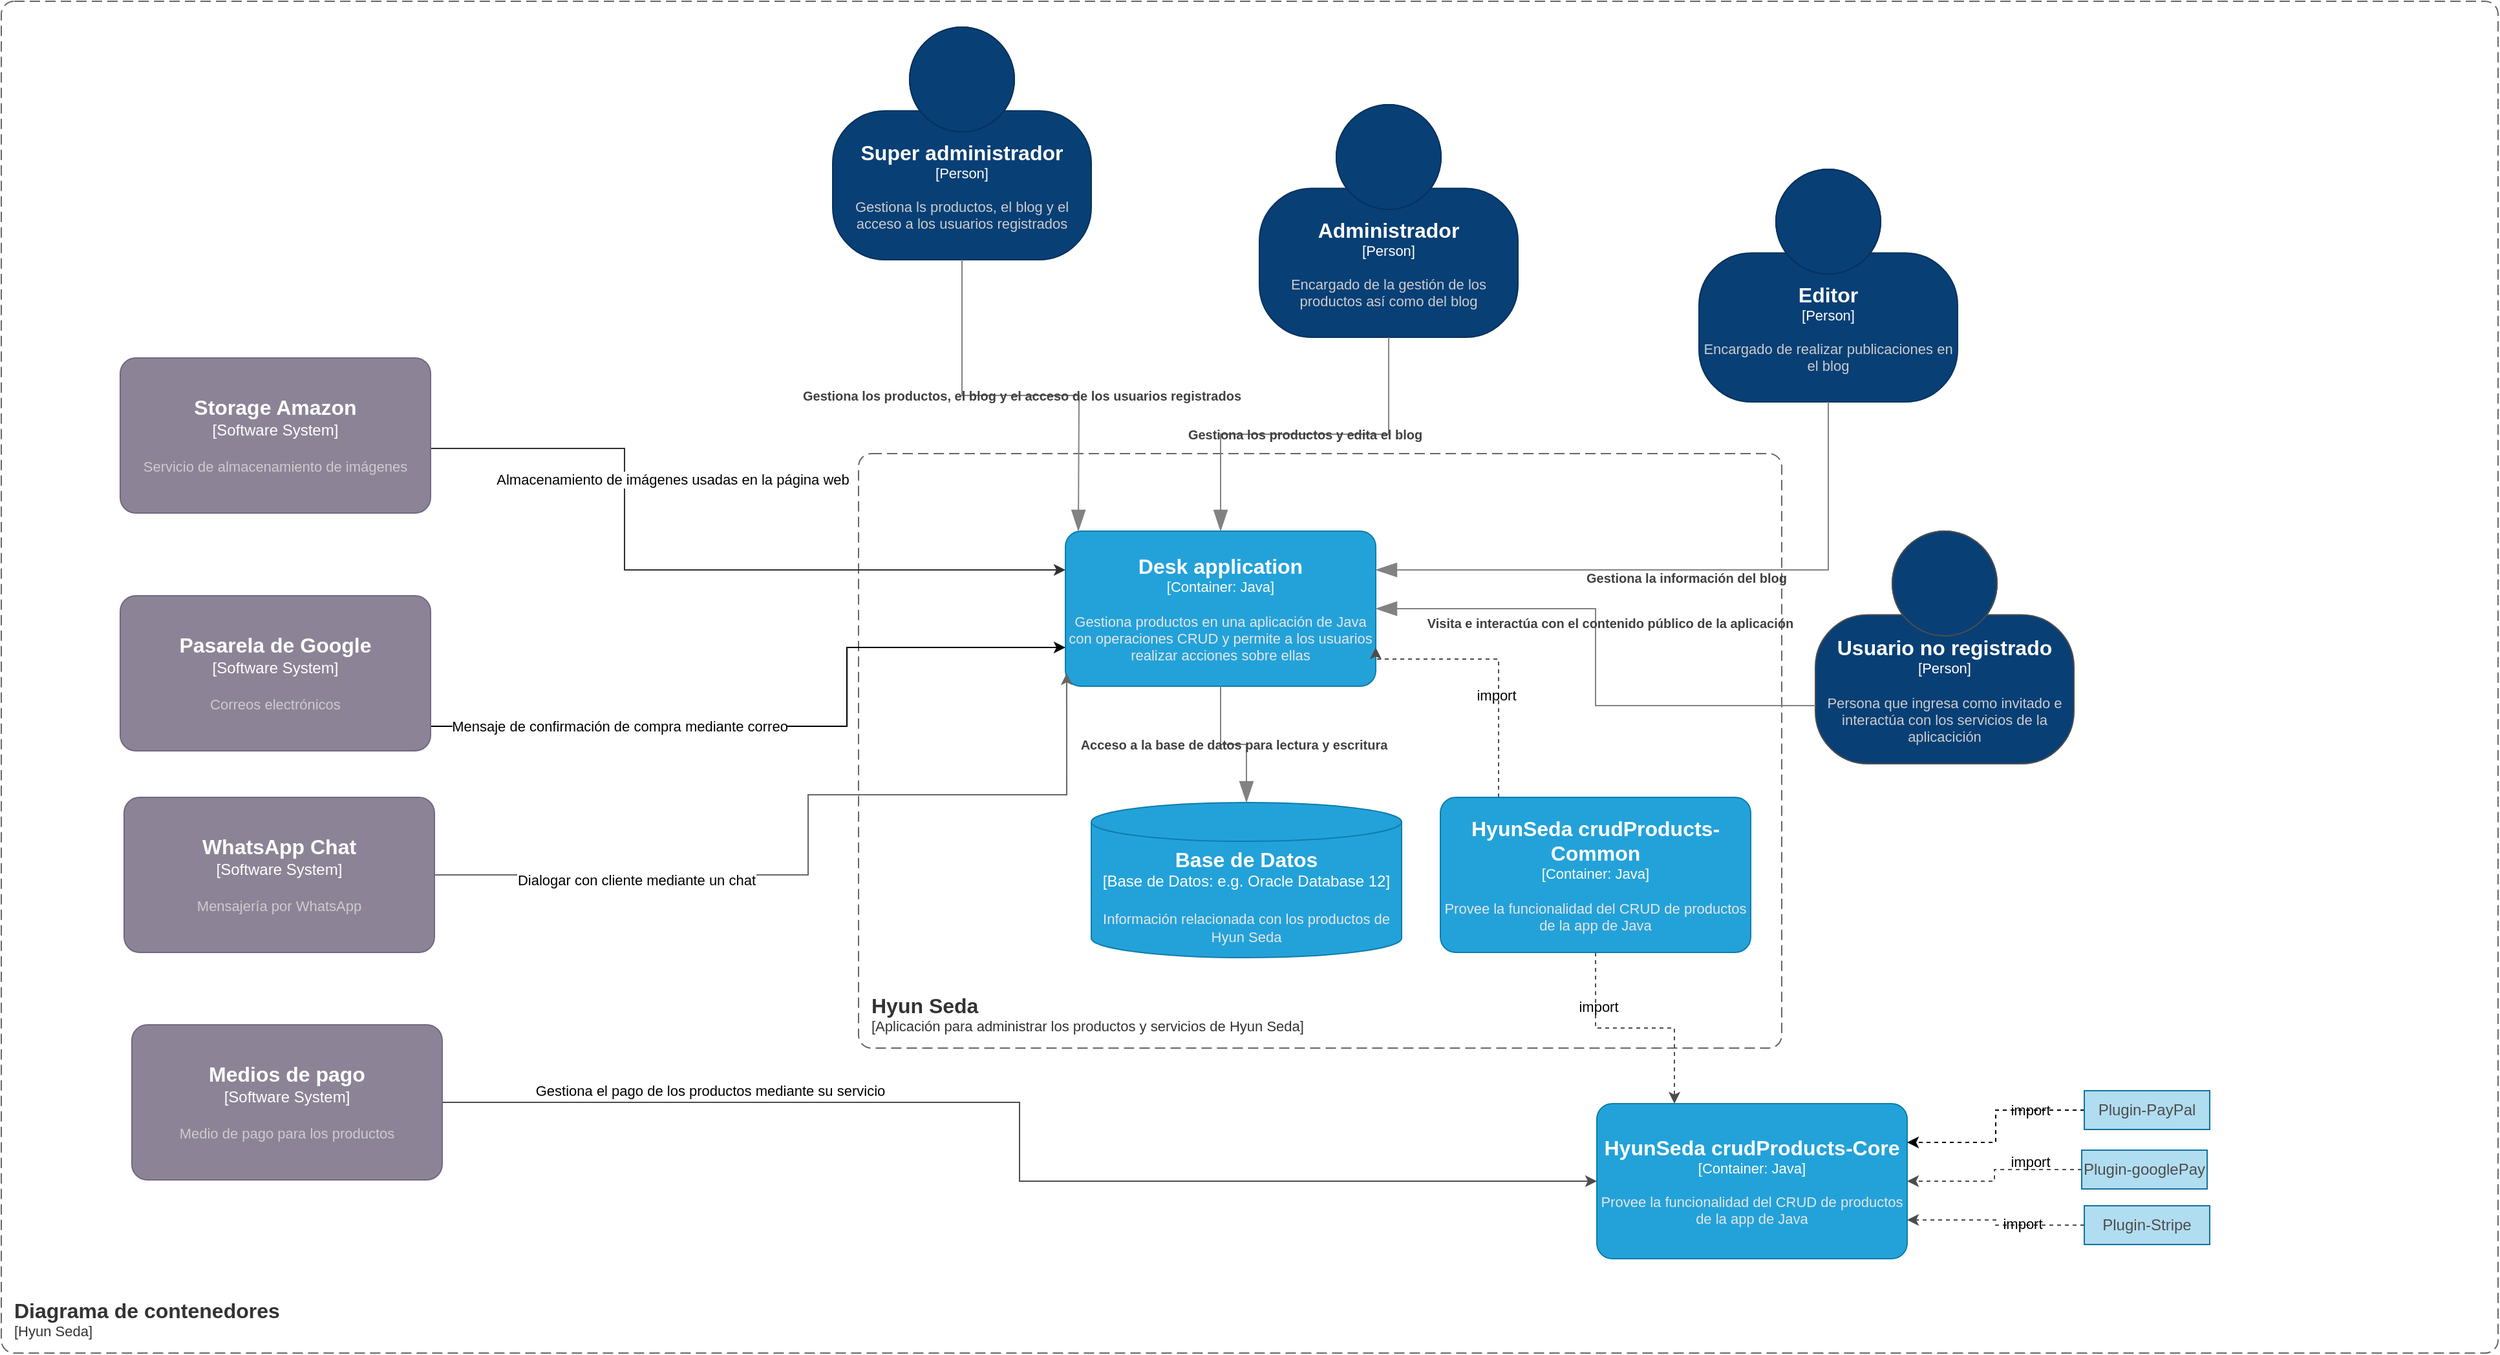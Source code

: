 <mxfile version="21.5.1" type="device">
  <diagram name="Página-1" id="7Ya8DoUX272ubxgSOWMC">
    <mxGraphModel dx="4897" dy="2811" grid="0" gridSize="10" guides="1" tooltips="1" connect="1" arrows="1" fold="1" page="0" pageScale="1" pageWidth="827" pageHeight="1169" background="#FFFFFF" math="0" shadow="0">
      <root>
        <mxCell id="0" />
        <mxCell id="1" parent="0" />
        <object placeholders="1" c4Type="Base de Datos" c4Container="Base de Datos" c4Technology="e.g. Oracle Database 12" c4Description="Información relacionada con los productos de Hyun Seda" label="&lt;font style=&quot;font-size: 16px&quot;&gt;&lt;b&gt;%c4Type%&lt;/b&gt;&lt;/font&gt;&lt;div&gt;[%c4Container%:&amp;nbsp;%c4Technology%]&lt;/div&gt;&lt;br&gt;&lt;div&gt;&lt;font style=&quot;font-size: 11px&quot;&gt;&lt;font color=&quot;#E6E6E6&quot;&gt;%c4Description%&lt;/font&gt;&lt;/div&gt;" id="2fSEj0hoCj9WHyazEN9R-1">
          <mxCell style="shape=cylinder3;size=15;whiteSpace=wrap;html=1;boundedLbl=1;rounded=0;labelBackgroundColor=none;fillColor=#23A2D9;fontSize=12;fontColor=#ffffff;align=center;strokeColor=#0E7DAD;metaEdit=1;points=[[0.5,0,0],[1,0.25,0],[1,0.5,0],[1,0.75,0],[0.5,1,0],[0,0.75,0],[0,0.5,0],[0,0.25,0]];resizable=0;" parent="1" vertex="1">
            <mxGeometry x="240" y="590" width="240" height="120" as="geometry" />
          </mxCell>
        </object>
        <object placeholders="1" c4Name="Super administrador" c4Type="Person" c4Description="Gestiona ls productos, el blog y el acceso a los usuarios registrados" label="&lt;font style=&quot;font-size: 16px&quot;&gt;&lt;b&gt;%c4Name%&lt;/b&gt;&lt;/font&gt;&lt;div&gt;[%c4Type%]&lt;/div&gt;&lt;br&gt;&lt;div&gt;&lt;font style=&quot;font-size: 11px&quot;&gt;&lt;font color=&quot;#cccccc&quot;&gt;%c4Description%&lt;/font&gt;&lt;/div&gt;" id="2fSEj0hoCj9WHyazEN9R-2">
          <mxCell style="html=1;fontSize=11;dashed=0;whiteSpace=wrap;fillColor=#083F75;strokeColor=#06315C;fontColor=#ffffff;shape=mxgraph.c4.person2;align=center;metaEdit=1;points=[[0.5,0,0],[1,0.5,0],[1,0.75,0],[0.75,1,0],[0.5,1,0],[0.25,1,0],[0,0.75,0],[0,0.5,0]];resizable=0;" parent="1" vertex="1">
            <mxGeometry x="40" y="-10" width="200" height="180" as="geometry" />
          </mxCell>
        </object>
        <object placeholders="1" c4Name="Administrador" c4Type="Person" c4Description="Encargado de la gestión de los productos así como del blog" label="&lt;font style=&quot;font-size: 16px&quot;&gt;&lt;b&gt;%c4Name%&lt;/b&gt;&lt;/font&gt;&lt;div&gt;[%c4Type%]&lt;/div&gt;&lt;br&gt;&lt;div&gt;&lt;font style=&quot;font-size: 11px&quot;&gt;&lt;font color=&quot;#cccccc&quot;&gt;%c4Description%&lt;/font&gt;&lt;/div&gt;" id="2fSEj0hoCj9WHyazEN9R-3">
          <mxCell style="html=1;fontSize=11;dashed=0;whiteSpace=wrap;fillColor=#083F75;strokeColor=#06315C;fontColor=#ffffff;shape=mxgraph.c4.person2;align=center;metaEdit=1;points=[[0.5,0,0],[1,0.5,0],[1,0.75,0],[0.75,1,0],[0.5,1,0],[0.25,1,0],[0,0.75,0],[0,0.5,0]];resizable=0;" parent="1" vertex="1">
            <mxGeometry x="370" y="50" width="200" height="180" as="geometry" />
          </mxCell>
        </object>
        <object placeholders="1" c4Name="Editor" c4Type="Person" c4Description="Encargado de realizar publicaciones en el blog" label="&lt;font style=&quot;font-size: 16px&quot;&gt;&lt;b&gt;%c4Name%&lt;/b&gt;&lt;/font&gt;&lt;div&gt;[%c4Type%]&lt;/div&gt;&lt;br&gt;&lt;div&gt;&lt;font style=&quot;font-size: 11px&quot;&gt;&lt;font color=&quot;#cccccc&quot;&gt;%c4Description%&lt;/font&gt;&lt;/div&gt;" id="2fSEj0hoCj9WHyazEN9R-4">
          <mxCell style="html=1;fontSize=11;dashed=0;whiteSpace=wrap;fillColor=#083F75;strokeColor=#06315C;fontColor=#ffffff;shape=mxgraph.c4.person2;align=center;metaEdit=1;points=[[0.5,0,0],[1,0.5,0],[1,0.75,0],[0.75,1,0],[0.5,1,0],[0.25,1,0],[0,0.75,0],[0,0.5,0]];resizable=0;" parent="1" vertex="1">
            <mxGeometry x="710" y="100" width="200" height="180" as="geometry" />
          </mxCell>
        </object>
        <object placeholders="1" c4Name="Usuario no registrado" c4Type="Person" c4Description="Persona que ingresa como invitado e interactúa con los servicios de la aplicacición" label="&lt;font style=&quot;font-size: 16px&quot;&gt;&lt;b&gt;%c4Name%&lt;/b&gt;&lt;/font&gt;&lt;div&gt;[%c4Type%]&lt;/div&gt;&lt;br&gt;&lt;div&gt;&lt;font style=&quot;font-size: 11px&quot;&gt;&lt;font color=&quot;#cccccc&quot;&gt;%c4Description%&lt;/font&gt;&lt;/div&gt;" id="2fSEj0hoCj9WHyazEN9R-5">
          <mxCell style="html=1;fontSize=11;dashed=0;whiteSpace=wrap;fillColor=#083F75;strokeColor=#4D4D4D;fontColor=#ffffff;shape=mxgraph.c4.person2;align=center;metaEdit=1;points=[[0.5,0,0],[1,0.5,0],[1,0.75,0],[0.75,1,0],[0.5,1,0],[0.25,1,0],[0,0.75,0],[0,0.5,0]];resizable=0;" parent="1" vertex="1">
            <mxGeometry x="800" y="380" width="200" height="180" as="geometry" />
          </mxCell>
        </object>
        <object placeholders="1" c4Name="Desk application" c4Type="Container" c4Technology="Java" c4Description="Gestiona productos en una aplicación de Java con operaciones CRUD y permite a los usuarios realizar acciones sobre ellas" label="&lt;font style=&quot;font-size: 16px&quot;&gt;&lt;b&gt;%c4Name%&lt;/b&gt;&lt;/font&gt;&lt;div&gt;[%c4Type%: %c4Technology%]&lt;/div&gt;&lt;br&gt;&lt;div&gt;&lt;font style=&quot;font-size: 11px&quot;&gt;&lt;font color=&quot;#E6E6E6&quot;&gt;%c4Description%&lt;/font&gt;&lt;/div&gt;" id="2fSEj0hoCj9WHyazEN9R-7">
          <mxCell style="rounded=1;whiteSpace=wrap;html=1;fontSize=11;labelBackgroundColor=none;fillColor=#23A2D9;fontColor=#ffffff;align=center;arcSize=10;strokeColor=#0E7DAD;metaEdit=1;resizable=0;points=[[0.25,0,0],[0.5,0,0],[0.75,0,0],[1,0.25,0],[1,0.5,0],[1,0.75,0],[0.75,1,0],[0.5,1,0],[0.25,1,0],[0,0.75,0],[0,0.5,0],[0,0.25,0]];" parent="1" vertex="1">
            <mxGeometry x="220" y="380" width="240" height="120" as="geometry" />
          </mxCell>
        </object>
        <object placeholders="1" c4Name="Hyun Seda" c4Type="SystemScopeBoundary" c4Application="Aplicación para administrar los productos y servicios de Hyun Seda" label="&lt;font style=&quot;font-size: 16px&quot;&gt;&lt;b&gt;&lt;div style=&quot;text-align: left&quot;&gt;%c4Name%&lt;/div&gt;&lt;/b&gt;&lt;/font&gt;&lt;div style=&quot;text-align: left&quot;&gt;[%c4Application%]&lt;/div&gt;" id="knGkco10Di1tU700MM1A-2">
          <mxCell style="rounded=1;fontSize=11;whiteSpace=wrap;html=1;dashed=1;arcSize=20;fillColor=none;strokeColor=#666666;fontColor=#333333;labelBackgroundColor=none;align=left;verticalAlign=bottom;labelBorderColor=none;spacingTop=0;spacing=10;dashPattern=8 4;metaEdit=1;rotatable=0;perimeter=rectanglePerimeter;noLabel=0;labelPadding=0;allowArrows=0;connectable=0;expand=0;recursiveResize=0;editable=1;pointerEvents=0;absoluteArcSize=1;points=[[0.25,0,0],[0.5,0,0],[0.75,0,0],[1,0.25,0],[1,0.5,0],[1,0.75,0],[0.75,1,0],[0.5,1,0],[0.25,1,0],[0,0.75,0],[0,0.5,0],[0,0.25,0]];" parent="1" vertex="1">
            <mxGeometry x="60" y="320" width="714" height="460" as="geometry" />
          </mxCell>
        </object>
        <object placeholders="1" c4Type="Relationship" c4Description="Acceso a la base de datos para lectura y escritura" label="&lt;div style=&quot;text-align: left&quot;&gt;&lt;div style=&quot;text-align: center&quot;&gt;&lt;b&gt;%c4Description%&lt;/b&gt;&lt;/div&gt;&lt;/div&gt;" id="knGkco10Di1tU700MM1A-3">
          <mxCell style="endArrow=blockThin;html=1;fontSize=10;fontColor=#404040;strokeWidth=1;endFill=1;strokeColor=#828282;elbow=vertical;metaEdit=1;endSize=14;startSize=14;jumpStyle=arc;jumpSize=16;rounded=0;edgeStyle=orthogonalEdgeStyle;exitX=0.5;exitY=1;exitDx=0;exitDy=0;exitPerimeter=0;entryX=0.5;entryY=0;entryDx=0;entryDy=0;entryPerimeter=0;labelBackgroundColor=none;" parent="1" source="2fSEj0hoCj9WHyazEN9R-7" target="2fSEj0hoCj9WHyazEN9R-1" edge="1">
            <mxGeometry width="240" relative="1" as="geometry">
              <mxPoint x="190" y="530" as="sourcePoint" />
              <mxPoint x="430" y="530" as="targetPoint" />
            </mxGeometry>
          </mxCell>
        </object>
        <object placeholders="1" c4Type="Relationship" c4Description="Gestiona los productos, el blog y el acceso de los usuarios registrados" label="&lt;div style=&quot;text-align: left&quot;&gt;&lt;div style=&quot;text-align: center&quot;&gt;&lt;b&gt;%c4Description%&lt;/b&gt;&lt;/div&gt;&lt;/div&gt;" id="knGkco10Di1tU700MM1A-4">
          <mxCell style="endArrow=blockThin;html=1;fontSize=10;fontColor=#404040;strokeWidth=1;endFill=1;strokeColor=#828282;elbow=vertical;metaEdit=1;endSize=14;startSize=14;jumpStyle=arc;jumpSize=16;rounded=0;edgeStyle=orthogonalEdgeStyle;exitX=0.5;exitY=1;exitDx=0;exitDy=0;exitPerimeter=0;labelBackgroundColor=none;" parent="1" source="2fSEj0hoCj9WHyazEN9R-2" edge="1">
            <mxGeometry width="240" relative="1" as="geometry">
              <mxPoint x="400" y="400" as="sourcePoint" />
              <mxPoint x="230" y="380" as="targetPoint" />
            </mxGeometry>
          </mxCell>
        </object>
        <object placeholders="1" c4Type="Relationship" c4Description="Gestiona los productos y edita el blog" label="&lt;div style=&quot;text-align: left&quot;&gt;&lt;div style=&quot;text-align: center&quot;&gt;&lt;b&gt;%c4Description%&lt;/b&gt;&lt;/div&gt;&lt;/div&gt;" id="knGkco10Di1tU700MM1A-6">
          <mxCell style="endArrow=blockThin;html=1;fontSize=10;fontColor=#404040;strokeWidth=1;endFill=1;strokeColor=#828282;elbow=vertical;metaEdit=1;endSize=14;startSize=14;jumpStyle=arc;jumpSize=16;rounded=0;edgeStyle=orthogonalEdgeStyle;exitX=0.5;exitY=1;exitDx=0;exitDy=0;exitPerimeter=0;entryX=0.5;entryY=0;entryDx=0;entryDy=0;entryPerimeter=0;labelBackgroundColor=none;" parent="1" source="2fSEj0hoCj9WHyazEN9R-3" target="2fSEj0hoCj9WHyazEN9R-7" edge="1">
            <mxGeometry width="240" relative="1" as="geometry">
              <mxPoint x="420" y="280" as="sourcePoint" />
              <mxPoint x="660" y="280" as="targetPoint" />
            </mxGeometry>
          </mxCell>
        </object>
        <object placeholders="1" c4Type="Relationship" c4Description="&#xa;Gestiona la información del blog" label="&lt;div style=&quot;text-align: left&quot;&gt;&lt;div style=&quot;text-align: center&quot;&gt;&lt;b&gt;%c4Description%&lt;/b&gt;&lt;/div&gt;&lt;/div&gt;" id="knGkco10Di1tU700MM1A-8">
          <mxCell style="endArrow=blockThin;html=1;fontSize=10;fontColor=#404040;strokeWidth=1;endFill=1;strokeColor=#828282;elbow=vertical;metaEdit=1;endSize=14;startSize=14;jumpStyle=arc;jumpSize=16;rounded=0;edgeStyle=orthogonalEdgeStyle;exitX=0.5;exitY=1;exitDx=0;exitDy=0;exitPerimeter=0;entryX=1;entryY=0.25;entryDx=0;entryDy=0;entryPerimeter=0;labelBackgroundColor=none;" parent="1" source="2fSEj0hoCj9WHyazEN9R-4" target="2fSEj0hoCj9WHyazEN9R-7" edge="1">
            <mxGeometry width="240" relative="1" as="geometry">
              <mxPoint x="680" y="330" as="sourcePoint" />
              <mxPoint x="920" y="330" as="targetPoint" />
            </mxGeometry>
          </mxCell>
        </object>
        <object placeholders="1" c4Type="Relationship" c4Description="Visita e interactúa con el contenido público de la aplicación" label="&lt;div style=&quot;text-align: left&quot;&gt;&lt;div style=&quot;text-align: center&quot;&gt;&lt;b&gt;%c4Description%&lt;/b&gt;&lt;/div&gt;&lt;/div&gt;" id="knGkco10Di1tU700MM1A-9">
          <mxCell style="endArrow=blockThin;html=1;fontSize=10;fontColor=#404040;strokeWidth=1;endFill=1;strokeColor=#828282;elbow=vertical;metaEdit=1;endSize=14;startSize=14;jumpStyle=arc;jumpSize=16;rounded=0;edgeStyle=orthogonalEdgeStyle;exitX=0;exitY=0.75;exitDx=0;exitDy=0;exitPerimeter=0;entryX=1;entryY=0.5;entryDx=0;entryDy=0;entryPerimeter=0;labelBackgroundColor=none;" parent="1" source="2fSEj0hoCj9WHyazEN9R-5" target="2fSEj0hoCj9WHyazEN9R-7" edge="1">
            <mxGeometry x="0.128" y="-11" width="240" relative="1" as="geometry">
              <mxPoint x="540" y="549.47" as="sourcePoint" />
              <mxPoint x="780" y="549.47" as="targetPoint" />
              <mxPoint as="offset" />
            </mxGeometry>
          </mxCell>
        </object>
        <object placeholders="1" c4Name="Diagrama de contenedores" c4Type="ContainerScopeBoundary" c4Application="Hyun Seda" label="&lt;font style=&quot;font-size: 16px&quot;&gt;&lt;b&gt;&lt;div style=&quot;text-align: left&quot;&gt;%c4Name%&lt;/div&gt;&lt;/b&gt;&lt;/font&gt;&lt;div style=&quot;text-align: left&quot;&gt;[%c4Application%]&lt;/div&gt;" id="knGkco10Di1tU700MM1A-11">
          <mxCell style="rounded=1;fontSize=11;whiteSpace=wrap;html=1;dashed=1;arcSize=20;fillColor=none;strokeColor=#666666;fontColor=#333333;labelBackgroundColor=none;align=left;verticalAlign=bottom;labelBorderColor=none;spacingTop=0;spacing=10;dashPattern=8 4;metaEdit=1;rotatable=0;perimeter=rectanglePerimeter;noLabel=0;labelPadding=0;allowArrows=0;connectable=0;expand=0;recursiveResize=0;editable=1;pointerEvents=0;absoluteArcSize=1;points=[[0.25,0,0],[0.5,0,0],[0.75,0,0],[1,0.25,0],[1,0.5,0],[1,0.75,0],[0.75,1,0],[0.5,1,0],[0.25,1,0],[0,0.75,0],[0,0.5,0],[0,0.25,0]];" parent="1" vertex="1">
            <mxGeometry x="-603" y="-30" width="1931" height="1046" as="geometry" />
          </mxCell>
        </object>
        <mxCell id="K7MPcaq-HMsxtHrl71kx-3" style="edgeStyle=orthogonalEdgeStyle;rounded=0;orthogonalLoop=1;jettySize=auto;html=1;strokeColor=#303030;entryX=0;entryY=0.25;entryDx=0;entryDy=0;entryPerimeter=0;" parent="1" source="K7MPcaq-HMsxtHrl71kx-5" target="2fSEj0hoCj9WHyazEN9R-7" edge="1">
          <mxGeometry relative="1" as="geometry">
            <mxPoint x="63" y="419" as="targetPoint" />
            <Array as="points">
              <mxPoint x="-121" y="316" />
              <mxPoint x="-121" y="410" />
            </Array>
          </mxGeometry>
        </mxCell>
        <mxCell id="K7MPcaq-HMsxtHrl71kx-4" value="Almacenamiento de imágenes usadas en la página web" style="edgeLabel;html=1;align=center;verticalAlign=middle;resizable=0;points=[];fontColor=#000000;labelBackgroundColor=#ffffff;" parent="K7MPcaq-HMsxtHrl71kx-3" vertex="1" connectable="0">
          <mxGeometry x="-0.541" relative="1" as="geometry">
            <mxPoint x="52" y="24" as="offset" />
          </mxGeometry>
        </mxCell>
        <object placeholders="1" c4Name="Storage Amazon" c4Type="Software System" c4Description="Servicio de almacenamiento de imágenes" label="&lt;font style=&quot;font-size: 16px&quot;&gt;&lt;b&gt;%c4Name%&lt;/b&gt;&lt;/font&gt;&lt;div&gt;[%c4Type%]&lt;/div&gt;&lt;br&gt;&lt;div&gt;&lt;font style=&quot;font-size: 11px&quot;&gt;&lt;font color=&quot;#cccccc&quot;&gt;%c4Description%&lt;/font&gt;&lt;/div&gt;" id="K7MPcaq-HMsxtHrl71kx-5">
          <mxCell style="rounded=1;whiteSpace=wrap;html=1;labelBackgroundColor=none;fillColor=#8C8496;fontColor=#ffffff;align=center;arcSize=10;strokeColor=#736782;metaEdit=1;resizable=0;points=[[0.25,0,0],[0.5,0,0],[0.75,0,0],[1,0.25,0],[1,0.5,0],[1,0.75,0],[0.75,1,0],[0.5,1,0],[0.25,1,0],[0,0.75,0],[0,0.5,0],[0,0.25,0]];" parent="1" vertex="1">
            <mxGeometry x="-511" y="246" width="240" height="120" as="geometry" />
          </mxCell>
        </object>
        <mxCell id="K7MPcaq-HMsxtHrl71kx-34" style="edgeStyle=orthogonalEdgeStyle;rounded=0;orthogonalLoop=1;jettySize=auto;html=1;entryX=0;entryY=0.5;entryDx=0;entryDy=0;entryPerimeter=0;strokeColor=#4D4D4D;" parent="1" source="K7MPcaq-HMsxtHrl71kx-7" target="K7MPcaq-HMsxtHrl71kx-19" edge="1">
          <mxGeometry relative="1" as="geometry" />
        </mxCell>
        <object placeholders="1" c4Name="Medios de pago" c4Type="Software System" c4Description="Medio de pago para los productos" label="&lt;font style=&quot;font-size: 16px&quot;&gt;&lt;b&gt;%c4Name%&lt;/b&gt;&lt;/font&gt;&lt;div&gt;[%c4Type%]&lt;/div&gt;&lt;br&gt;&lt;div&gt;&lt;font style=&quot;font-size: 11px&quot;&gt;&lt;font color=&quot;#cccccc&quot;&gt;%c4Description%&lt;/font&gt;&lt;/div&gt;" id="K7MPcaq-HMsxtHrl71kx-7">
          <mxCell style="rounded=1;whiteSpace=wrap;html=1;labelBackgroundColor=none;fillColor=#8C8496;fontColor=#ffffff;align=center;arcSize=10;strokeColor=#736782;metaEdit=1;resizable=0;points=[[0.25,0,0],[0.5,0,0],[0.75,0,0],[1,0.25,0],[1,0.5,0],[1,0.75,0],[0.75,1,0],[0.5,1,0],[0.25,1,0],[0,0.75,0],[0,0.5,0],[0,0.25,0]];" parent="1" vertex="1">
            <mxGeometry x="-502" y="762" width="240" height="120" as="geometry" />
          </mxCell>
        </object>
        <mxCell id="K7MPcaq-HMsxtHrl71kx-15" style="edgeStyle=orthogonalEdgeStyle;rounded=0;orthogonalLoop=1;jettySize=auto;html=1;fontColor=none;labelBackgroundColor=default;noLabel=1;strokeColor=#000000;entryX=0;entryY=0.75;entryDx=0;entryDy=0;entryPerimeter=0;" parent="1" source="K7MPcaq-HMsxtHrl71kx-9" target="2fSEj0hoCj9WHyazEN9R-7" edge="1">
          <mxGeometry relative="1" as="geometry">
            <mxPoint x="60.571" y="526.286" as="targetPoint" />
            <Array as="points">
              <mxPoint x="51" y="531" />
              <mxPoint x="51" y="470" />
            </Array>
          </mxGeometry>
        </mxCell>
        <object placeholders="1" c4Name="Pasarela de Google" c4Type="Software System" c4Description="Correos electrónicos" label="&lt;font style=&quot;font-size: 16px&quot;&gt;&lt;b&gt;%c4Name%&lt;/b&gt;&lt;/font&gt;&lt;div&gt;[%c4Type%]&lt;/div&gt;&lt;br&gt;&lt;div&gt;&lt;font style=&quot;font-size: 11px&quot;&gt;&lt;font color=&quot;#cccccc&quot;&gt;%c4Description%&lt;/font&gt;&lt;/div&gt;" id="K7MPcaq-HMsxtHrl71kx-9">
          <mxCell style="rounded=1;whiteSpace=wrap;html=1;labelBackgroundColor=none;fillColor=#8C8496;fontColor=#ffffff;align=center;arcSize=10;strokeColor=#736782;metaEdit=1;resizable=0;points=[[0.25,0,0],[0.5,0,0],[0.75,0,0],[1,0.25,0],[1,0.5,0],[1,0.75,0],[0.75,1,0],[0.5,1,0],[0.25,1,0],[0,0.75,0],[0,0.5,0],[0,0.25,0]];" parent="1" vertex="1">
            <mxGeometry x="-511" y="430" width="240" height="120" as="geometry" />
          </mxCell>
        </object>
        <mxCell id="K7MPcaq-HMsxtHrl71kx-10" style="edgeStyle=orthogonalEdgeStyle;rounded=0;orthogonalLoop=1;jettySize=auto;html=1;strokeColor=#666666;entryX=0.004;entryY=0.917;entryDx=0;entryDy=0;entryPerimeter=0;" parent="1" source="K7MPcaq-HMsxtHrl71kx-11" target="2fSEj0hoCj9WHyazEN9R-7" edge="1">
          <mxGeometry relative="1" as="geometry">
            <mxPoint x="61" y="584" as="targetPoint" />
            <Array as="points">
              <mxPoint x="21" y="646" />
              <mxPoint x="21" y="584" />
              <mxPoint x="221" y="584" />
            </Array>
          </mxGeometry>
        </mxCell>
        <object placeholders="1" c4Name="WhatsApp Chat" c4Type="Software System" c4Description="Mensajería por WhatsApp" label="&lt;font style=&quot;font-size: 16px&quot;&gt;&lt;b&gt;%c4Name%&lt;/b&gt;&lt;/font&gt;&lt;div&gt;[%c4Type%]&lt;/div&gt;&lt;br&gt;&lt;div&gt;&lt;font style=&quot;font-size: 11px&quot;&gt;&lt;font color=&quot;#cccccc&quot;&gt;%c4Description%&lt;/font&gt;&lt;/div&gt;" id="K7MPcaq-HMsxtHrl71kx-11">
          <mxCell style="rounded=1;whiteSpace=wrap;html=1;labelBackgroundColor=none;fillColor=#8C8496;fontColor=#ffffff;align=center;arcSize=10;strokeColor=#736782;metaEdit=1;resizable=0;points=[[0.25,0,0],[0.5,0,0],[0.75,0,0],[1,0.25,0],[1,0.5,0],[1,0.75,0],[0.75,1,0],[0.5,1,0],[0.25,1,0],[0,0.75,0],[0,0.5,0],[0,0.25,0]];" parent="1" vertex="1">
            <mxGeometry x="-508" y="586" width="240" height="120" as="geometry" />
          </mxCell>
        </object>
        <mxCell id="K7MPcaq-HMsxtHrl71kx-12" value="Gestiona el pago de los productos mediante su servicio" style="edgeLabel;html=1;align=center;verticalAlign=middle;resizable=0;points=[];fontColor=#000000;labelBackgroundColor=#ffffff;" parent="1" vertex="1" connectable="0">
          <mxGeometry x="-55.003" y="812.998" as="geometry" />
        </mxCell>
        <mxCell id="K7MPcaq-HMsxtHrl71kx-13" value="Mensaje de confirmación de compra mediante correo" style="edgeLabel;html=1;align=center;verticalAlign=middle;resizable=0;points=[];fontColor=#000000;labelBackgroundColor=#ffffff;" parent="1" vertex="1" connectable="0">
          <mxGeometry x="-125.003" y="530.998" as="geometry" />
        </mxCell>
        <mxCell id="K7MPcaq-HMsxtHrl71kx-14" value="Dialogar con cliente mediante un chat" style="edgeLabel;html=1;align=center;verticalAlign=middle;resizable=0;points=[];fontColor=#000000;labelBackgroundColor=#ffffff;" parent="1" vertex="1" connectable="0">
          <mxGeometry x="-112.003" y="649.998" as="geometry" />
        </mxCell>
        <mxCell id="K7MPcaq-HMsxtHrl71kx-17" style="edgeStyle=orthogonalEdgeStyle;rounded=0;orthogonalLoop=1;jettySize=auto;html=1;entryX=1;entryY=0.75;entryDx=0;entryDy=0;entryPerimeter=0;strokeColor=#4D4D4D;dashed=1;" parent="1" source="K7MPcaq-HMsxtHrl71kx-16" target="2fSEj0hoCj9WHyazEN9R-7" edge="1">
          <mxGeometry relative="1" as="geometry">
            <Array as="points">
              <mxPoint x="555" y="479" />
              <mxPoint x="460" y="479" />
            </Array>
          </mxGeometry>
        </mxCell>
        <mxCell id="K7MPcaq-HMsxtHrl71kx-18" value="import" style="edgeLabel;html=1;align=center;verticalAlign=middle;resizable=0;points=[];labelBackgroundColor=none;fontColor=#000000;" parent="K7MPcaq-HMsxtHrl71kx-17" vertex="1" connectable="0">
          <mxGeometry x="-0.25" y="2" relative="1" as="geometry">
            <mxPoint as="offset" />
          </mxGeometry>
        </mxCell>
        <mxCell id="K7MPcaq-HMsxtHrl71kx-20" style="edgeStyle=orthogonalEdgeStyle;rounded=0;orthogonalLoop=1;jettySize=auto;html=1;entryX=0.25;entryY=0;entryDx=0;entryDy=0;entryPerimeter=0;strokeColor=#4D4D4D;dashed=1;" parent="1" source="K7MPcaq-HMsxtHrl71kx-16" target="K7MPcaq-HMsxtHrl71kx-19" edge="1">
          <mxGeometry relative="1" as="geometry" />
        </mxCell>
        <mxCell id="K7MPcaq-HMsxtHrl71kx-21" value="import" style="edgeLabel;html=1;align=center;verticalAlign=middle;resizable=0;points=[];fontColor=#000000;labelBackgroundColor=none;" parent="K7MPcaq-HMsxtHrl71kx-20" vertex="1" connectable="0">
          <mxGeometry x="-0.534" y="2" relative="1" as="geometry">
            <mxPoint as="offset" />
          </mxGeometry>
        </mxCell>
        <object placeholders="1" c4Name="HyunSeda crudProducts-Common" c4Type="Container" c4Technology="Java" c4Description="Provee la funcionalidad del CRUD de productos de la app de Java" label="&lt;font style=&quot;font-size: 16px&quot;&gt;&lt;b&gt;%c4Name%&lt;/b&gt;&lt;/font&gt;&lt;div&gt;[%c4Type%: %c4Technology%]&lt;/div&gt;&lt;br&gt;&lt;div&gt;&lt;font style=&quot;font-size: 11px&quot;&gt;&lt;font color=&quot;#E6E6E6&quot;&gt;%c4Description%&lt;/font&gt;&lt;/div&gt;" id="K7MPcaq-HMsxtHrl71kx-16">
          <mxCell style="rounded=1;whiteSpace=wrap;html=1;fontSize=11;labelBackgroundColor=none;fillColor=#23A2D9;fontColor=#ffffff;align=center;arcSize=10;strokeColor=#0E7DAD;metaEdit=1;resizable=0;points=[[0.25,0,0],[0.5,0,0],[0.75,0,0],[1,0.25,0],[1,0.5,0],[1,0.75,0],[0.75,1,0],[0.5,1,0],[0.25,1,0],[0,0.75,0],[0,0.5,0],[0,0.25,0]];" parent="1" vertex="1">
            <mxGeometry x="510" y="586" width="240" height="120" as="geometry" />
          </mxCell>
        </object>
        <object placeholders="1" c4Name="HyunSeda crudProducts-Core" c4Type="Container" c4Technology="Java" c4Description="Provee la funcionalidad del CRUD de productos de la app de Java" label="&lt;font style=&quot;font-size: 16px&quot;&gt;&lt;b&gt;%c4Name%&lt;/b&gt;&lt;/font&gt;&lt;div&gt;[%c4Type%: %c4Technology%]&lt;/div&gt;&lt;br&gt;&lt;div&gt;&lt;font style=&quot;font-size: 11px&quot;&gt;&lt;font color=&quot;#E6E6E6&quot;&gt;%c4Description%&lt;/font&gt;&lt;/div&gt;" id="K7MPcaq-HMsxtHrl71kx-19">
          <mxCell style="rounded=1;whiteSpace=wrap;html=1;fontSize=11;labelBackgroundColor=none;fillColor=#23A2D9;fontColor=#ffffff;align=center;arcSize=10;strokeColor=#0E7DAD;metaEdit=1;resizable=0;points=[[0.25,0,0],[0.5,0,0],[0.75,0,0],[1,0.25,0],[1,0.5,0],[1,0.75,0],[0.75,1,0],[0.5,1,0],[0.25,1,0],[0,0.75,0],[0,0.5,0],[0,0.25,0]];" parent="1" vertex="1">
            <mxGeometry x="631" y="823" width="240" height="120" as="geometry" />
          </mxCell>
        </object>
        <mxCell id="K7MPcaq-HMsxtHrl71kx-27" style="edgeStyle=orthogonalEdgeStyle;rounded=0;orthogonalLoop=1;jettySize=auto;html=1;entryX=1;entryY=0.25;entryDx=0;entryDy=0;entryPerimeter=0;strokeColor=#000000;dashed=1;" parent="1" source="K7MPcaq-HMsxtHrl71kx-24" target="K7MPcaq-HMsxtHrl71kx-19" edge="1">
          <mxGeometry relative="1" as="geometry" />
        </mxCell>
        <mxCell id="K7MPcaq-HMsxtHrl71kx-24" value="Plugin-PayPal" style="text;html=1;strokeColor=#10739e;fillColor=#b1ddf0;align=center;verticalAlign=middle;whiteSpace=wrap;rounded=0;fontColor=#4D4D4D;" parent="1" vertex="1">
          <mxGeometry x="1008" y="813" width="97" height="30" as="geometry" />
        </mxCell>
        <mxCell id="K7MPcaq-HMsxtHrl71kx-28" style="edgeStyle=orthogonalEdgeStyle;rounded=0;orthogonalLoop=1;jettySize=auto;html=1;entryX=1;entryY=0.5;entryDx=0;entryDy=0;entryPerimeter=0;strokeColor=#4D4D4D;dashed=1;" parent="1" source="K7MPcaq-HMsxtHrl71kx-25" target="K7MPcaq-HMsxtHrl71kx-19" edge="1">
          <mxGeometry relative="1" as="geometry" />
        </mxCell>
        <mxCell id="K7MPcaq-HMsxtHrl71kx-25" value="Plugin-googlePay" style="text;html=1;strokeColor=#10739e;fillColor=#b1ddf0;align=center;verticalAlign=middle;whiteSpace=wrap;rounded=0;fontColor=#4D4D4D;" parent="1" vertex="1">
          <mxGeometry x="1006" y="859" width="97" height="30" as="geometry" />
        </mxCell>
        <mxCell id="K7MPcaq-HMsxtHrl71kx-29" style="edgeStyle=orthogonalEdgeStyle;rounded=0;orthogonalLoop=1;jettySize=auto;html=1;entryX=1;entryY=0.75;entryDx=0;entryDy=0;entryPerimeter=0;dashed=1;strokeColor=#4D4D4D;" parent="1" source="K7MPcaq-HMsxtHrl71kx-26" target="K7MPcaq-HMsxtHrl71kx-19" edge="1">
          <mxGeometry relative="1" as="geometry" />
        </mxCell>
        <mxCell id="K7MPcaq-HMsxtHrl71kx-26" value="Plugin-Stripe" style="text;html=1;strokeColor=#10739e;fillColor=#b1ddf0;align=center;verticalAlign=middle;whiteSpace=wrap;rounded=0;fontColor=#4D4D4D;" parent="1" vertex="1">
          <mxGeometry x="1008" y="902" width="97" height="30" as="geometry" />
        </mxCell>
        <mxCell id="K7MPcaq-HMsxtHrl71kx-30" value="import" style="edgeLabel;html=1;align=center;verticalAlign=middle;resizable=0;points=[];fontColor=#000000;labelBackgroundColor=none;" parent="1" vertex="1" connectable="0">
          <mxGeometry x="966" y="828.0" as="geometry" />
        </mxCell>
        <mxCell id="K7MPcaq-HMsxtHrl71kx-31" value="import" style="edgeLabel;html=1;align=center;verticalAlign=middle;resizable=0;points=[];fontColor=#000000;labelBackgroundColor=none;" parent="1" vertex="1" connectable="0">
          <mxGeometry x="966" y="868.0" as="geometry" />
        </mxCell>
        <mxCell id="K7MPcaq-HMsxtHrl71kx-32" value="import" style="edgeLabel;html=1;align=center;verticalAlign=middle;resizable=0;points=[];fontColor=#000000;labelBackgroundColor=none;" parent="1" vertex="1" connectable="0">
          <mxGeometry x="662.04" y="777.6" as="geometry">
            <mxPoint x="298" y="138" as="offset" />
          </mxGeometry>
        </mxCell>
      </root>
    </mxGraphModel>
  </diagram>
</mxfile>
